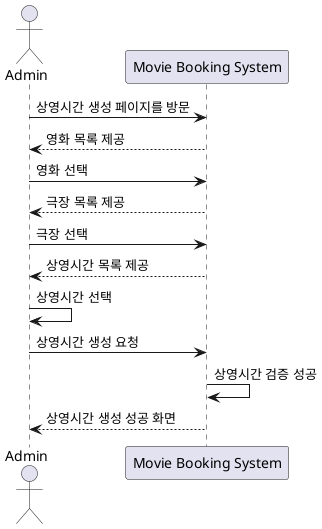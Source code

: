 @startuml

@startuml
actor Admin
participant "Movie Booking System" as mbs

Admin -> mbs:  상영시간 생성 페이지를 방문
Admin <-- mbs:  영화 목록 제공

Admin -> mbs:  영화 선택
Admin <-- mbs: 극장 목록 제공

Admin -> mbs:  극장 선택
Admin <-- mbs: 상영시간 목록 제공

Admin -> Admin:  상영시간 선택
Admin -> mbs:  상영시간 생성 요청

mbs -> mbs:  상영시간 검증 성공

Admin <-- mbs: 상영시간 생성 성공 화면

@enduml

@enduml